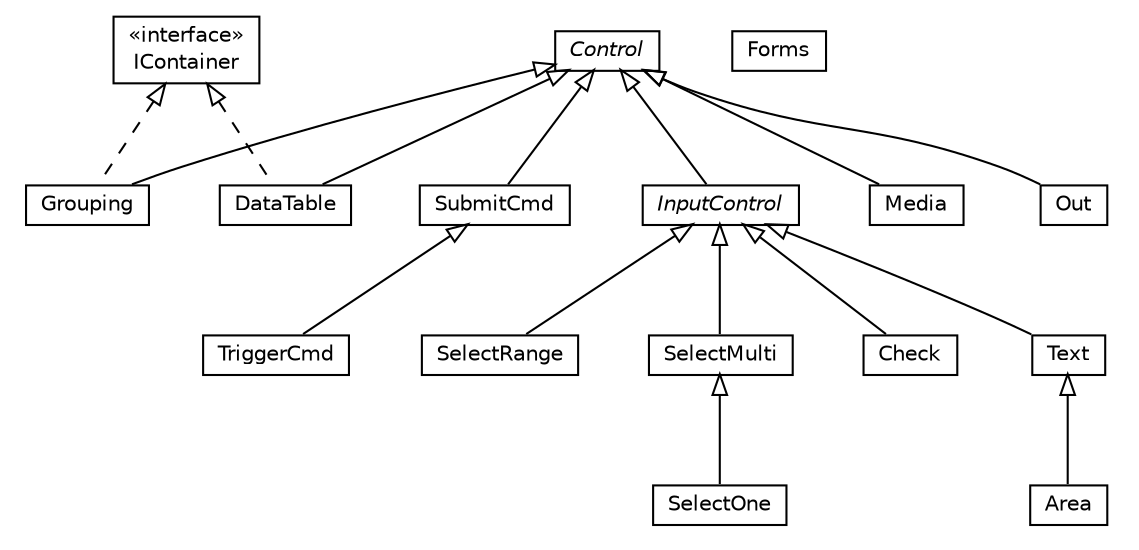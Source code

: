 #!/usr/local/bin/dot
#
# Class diagram 
# Generated by UMLGraph version R5_6-24-gf6e263 (http://www.umlgraph.org/)
#

digraph G {
	edge [fontname="Helvetica",fontsize=10,labelfontname="Helvetica",labelfontsize=10];
	node [fontname="Helvetica",fontsize=10,shape=plaintext];
	nodesep=0.25;
	ranksep=0.5;
	// org.universAAL.utilities.api.ui.Grouping
	c453 [label=<<table title="org.universAAL.utilities.api.ui.Grouping" border="0" cellborder="1" cellspacing="0" cellpadding="2" port="p" href="./Grouping.html">
		<tr><td><table border="0" cellspacing="0" cellpadding="1">
<tr><td align="center" balign="center"> Grouping </td></tr>
		</table></td></tr>
		</table>>, URL="./Grouping.html", fontname="Helvetica", fontcolor="black", fontsize=10.0];
	// org.universAAL.utilities.api.ui.SelectOne
	c454 [label=<<table title="org.universAAL.utilities.api.ui.SelectOne" border="0" cellborder="1" cellspacing="0" cellpadding="2" port="p" href="./SelectOne.html">
		<tr><td><table border="0" cellspacing="0" cellpadding="1">
<tr><td align="center" balign="center"> SelectOne </td></tr>
		</table></td></tr>
		</table>>, URL="./SelectOne.html", fontname="Helvetica", fontcolor="black", fontsize=10.0];
	// org.universAAL.utilities.api.ui.SelectMulti
	c455 [label=<<table title="org.universAAL.utilities.api.ui.SelectMulti" border="0" cellborder="1" cellspacing="0" cellpadding="2" port="p" href="./SelectMulti.html">
		<tr><td><table border="0" cellspacing="0" cellpadding="1">
<tr><td align="center" balign="center"> SelectMulti </td></tr>
		</table></td></tr>
		</table>>, URL="./SelectMulti.html", fontname="Helvetica", fontcolor="black", fontsize=10.0];
	// org.universAAL.utilities.api.ui.Media
	c456 [label=<<table title="org.universAAL.utilities.api.ui.Media" border="0" cellborder="1" cellspacing="0" cellpadding="2" port="p" href="./Media.html">
		<tr><td><table border="0" cellspacing="0" cellpadding="1">
<tr><td align="center" balign="center"> Media </td></tr>
		</table></td></tr>
		</table>>, URL="./Media.html", fontname="Helvetica", fontcolor="black", fontsize=10.0];
	// org.universAAL.utilities.api.ui.Check
	c457 [label=<<table title="org.universAAL.utilities.api.ui.Check" border="0" cellborder="1" cellspacing="0" cellpadding="2" port="p" href="./Check.html">
		<tr><td><table border="0" cellspacing="0" cellpadding="1">
<tr><td align="center" balign="center"> Check </td></tr>
		</table></td></tr>
		</table>>, URL="./Check.html", fontname="Helvetica", fontcolor="black", fontsize=10.0];
	// org.universAAL.utilities.api.ui.Forms
	c458 [label=<<table title="org.universAAL.utilities.api.ui.Forms" border="0" cellborder="1" cellspacing="0" cellpadding="2" port="p" href="./Forms.html">
		<tr><td><table border="0" cellspacing="0" cellpadding="1">
<tr><td align="center" balign="center"> Forms </td></tr>
		</table></td></tr>
		</table>>, URL="./Forms.html", fontname="Helvetica", fontcolor="black", fontsize=10.0];
	// org.universAAL.utilities.api.ui.Out
	c459 [label=<<table title="org.universAAL.utilities.api.ui.Out" border="0" cellborder="1" cellspacing="0" cellpadding="2" port="p" href="./Out.html">
		<tr><td><table border="0" cellspacing="0" cellpadding="1">
<tr><td align="center" balign="center"> Out </td></tr>
		</table></td></tr>
		</table>>, URL="./Out.html", fontname="Helvetica", fontcolor="black", fontsize=10.0];
	// org.universAAL.utilities.api.ui.TriggerCmd
	c460 [label=<<table title="org.universAAL.utilities.api.ui.TriggerCmd" border="0" cellborder="1" cellspacing="0" cellpadding="2" port="p" href="./TriggerCmd.html">
		<tr><td><table border="0" cellspacing="0" cellpadding="1">
<tr><td align="center" balign="center"> TriggerCmd </td></tr>
		</table></td></tr>
		</table>>, URL="./TriggerCmd.html", fontname="Helvetica", fontcolor="black", fontsize=10.0];
	// org.universAAL.utilities.api.ui.DataTable
	c461 [label=<<table title="org.universAAL.utilities.api.ui.DataTable" border="0" cellborder="1" cellspacing="0" cellpadding="2" port="p" href="./DataTable.html">
		<tr><td><table border="0" cellspacing="0" cellpadding="1">
<tr><td align="center" balign="center"> DataTable </td></tr>
		</table></td></tr>
		</table>>, URL="./DataTable.html", fontname="Helvetica", fontcolor="black", fontsize=10.0];
	// org.universAAL.utilities.api.ui.Text
	c462 [label=<<table title="org.universAAL.utilities.api.ui.Text" border="0" cellborder="1" cellspacing="0" cellpadding="2" port="p" href="./Text.html">
		<tr><td><table border="0" cellspacing="0" cellpadding="1">
<tr><td align="center" balign="center"> Text </td></tr>
		</table></td></tr>
		</table>>, URL="./Text.html", fontname="Helvetica", fontcolor="black", fontsize=10.0];
	// org.universAAL.utilities.api.ui.Area
	c463 [label=<<table title="org.universAAL.utilities.api.ui.Area" border="0" cellborder="1" cellspacing="0" cellpadding="2" port="p" href="./Area.html">
		<tr><td><table border="0" cellspacing="0" cellpadding="1">
<tr><td align="center" balign="center"> Area </td></tr>
		</table></td></tr>
		</table>>, URL="./Area.html", fontname="Helvetica", fontcolor="black", fontsize=10.0];
	// org.universAAL.utilities.api.ui.IContainer
	c464 [label=<<table title="org.universAAL.utilities.api.ui.IContainer" border="0" cellborder="1" cellspacing="0" cellpadding="2" port="p" href="./IContainer.html">
		<tr><td><table border="0" cellspacing="0" cellpadding="1">
<tr><td align="center" balign="center"> &#171;interface&#187; </td></tr>
<tr><td align="center" balign="center"> IContainer </td></tr>
		</table></td></tr>
		</table>>, URL="./IContainer.html", fontname="Helvetica", fontcolor="black", fontsize=10.0];
	// org.universAAL.utilities.api.ui.SubmitCmd
	c465 [label=<<table title="org.universAAL.utilities.api.ui.SubmitCmd" border="0" cellborder="1" cellspacing="0" cellpadding="2" port="p" href="./SubmitCmd.html">
		<tr><td><table border="0" cellspacing="0" cellpadding="1">
<tr><td align="center" balign="center"> SubmitCmd </td></tr>
		</table></td></tr>
		</table>>, URL="./SubmitCmd.html", fontname="Helvetica", fontcolor="black", fontsize=10.0];
	// org.universAAL.utilities.api.ui.Control
	c466 [label=<<table title="org.universAAL.utilities.api.ui.Control" border="0" cellborder="1" cellspacing="0" cellpadding="2" port="p" href="./Control.html">
		<tr><td><table border="0" cellspacing="0" cellpadding="1">
<tr><td align="center" balign="center"><font face="Helvetica-Oblique"> Control </font></td></tr>
		</table></td></tr>
		</table>>, URL="./Control.html", fontname="Helvetica", fontcolor="black", fontsize=10.0];
	// org.universAAL.utilities.api.ui.InputControl
	c467 [label=<<table title="org.universAAL.utilities.api.ui.InputControl" border="0" cellborder="1" cellspacing="0" cellpadding="2" port="p" href="./InputControl.html">
		<tr><td><table border="0" cellspacing="0" cellpadding="1">
<tr><td align="center" balign="center"><font face="Helvetica-Oblique"> InputControl </font></td></tr>
		</table></td></tr>
		</table>>, URL="./InputControl.html", fontname="Helvetica", fontcolor="black", fontsize=10.0];
	// org.universAAL.utilities.api.ui.SelectRange
	c468 [label=<<table title="org.universAAL.utilities.api.ui.SelectRange" border="0" cellborder="1" cellspacing="0" cellpadding="2" port="p" href="./SelectRange.html">
		<tr><td><table border="0" cellspacing="0" cellpadding="1">
<tr><td align="center" balign="center"> SelectRange </td></tr>
		</table></td></tr>
		</table>>, URL="./SelectRange.html", fontname="Helvetica", fontcolor="black", fontsize=10.0];
	//org.universAAL.utilities.api.ui.Grouping extends org.universAAL.utilities.api.ui.Control
	c466:p -> c453:p [dir=back,arrowtail=empty];
	//org.universAAL.utilities.api.ui.Grouping implements org.universAAL.utilities.api.ui.IContainer
	c464:p -> c453:p [dir=back,arrowtail=empty,style=dashed];
	//org.universAAL.utilities.api.ui.SelectOne extends org.universAAL.utilities.api.ui.SelectMulti
	c455:p -> c454:p [dir=back,arrowtail=empty];
	//org.universAAL.utilities.api.ui.SelectMulti extends org.universAAL.utilities.api.ui.InputControl
	c467:p -> c455:p [dir=back,arrowtail=empty];
	//org.universAAL.utilities.api.ui.Media extends org.universAAL.utilities.api.ui.Control
	c466:p -> c456:p [dir=back,arrowtail=empty];
	//org.universAAL.utilities.api.ui.Check extends org.universAAL.utilities.api.ui.InputControl
	c467:p -> c457:p [dir=back,arrowtail=empty];
	//org.universAAL.utilities.api.ui.Out extends org.universAAL.utilities.api.ui.Control
	c466:p -> c459:p [dir=back,arrowtail=empty];
	//org.universAAL.utilities.api.ui.TriggerCmd extends org.universAAL.utilities.api.ui.SubmitCmd
	c465:p -> c460:p [dir=back,arrowtail=empty];
	//org.universAAL.utilities.api.ui.DataTable extends org.universAAL.utilities.api.ui.Control
	c466:p -> c461:p [dir=back,arrowtail=empty];
	//org.universAAL.utilities.api.ui.DataTable implements org.universAAL.utilities.api.ui.IContainer
	c464:p -> c461:p [dir=back,arrowtail=empty,style=dashed];
	//org.universAAL.utilities.api.ui.Text extends org.universAAL.utilities.api.ui.InputControl
	c467:p -> c462:p [dir=back,arrowtail=empty];
	//org.universAAL.utilities.api.ui.Area extends org.universAAL.utilities.api.ui.Text
	c462:p -> c463:p [dir=back,arrowtail=empty];
	//org.universAAL.utilities.api.ui.SubmitCmd extends org.universAAL.utilities.api.ui.Control
	c466:p -> c465:p [dir=back,arrowtail=empty];
	//org.universAAL.utilities.api.ui.InputControl extends org.universAAL.utilities.api.ui.Control
	c466:p -> c467:p [dir=back,arrowtail=empty];
	//org.universAAL.utilities.api.ui.SelectRange extends org.universAAL.utilities.api.ui.InputControl
	c467:p -> c468:p [dir=back,arrowtail=empty];
}

